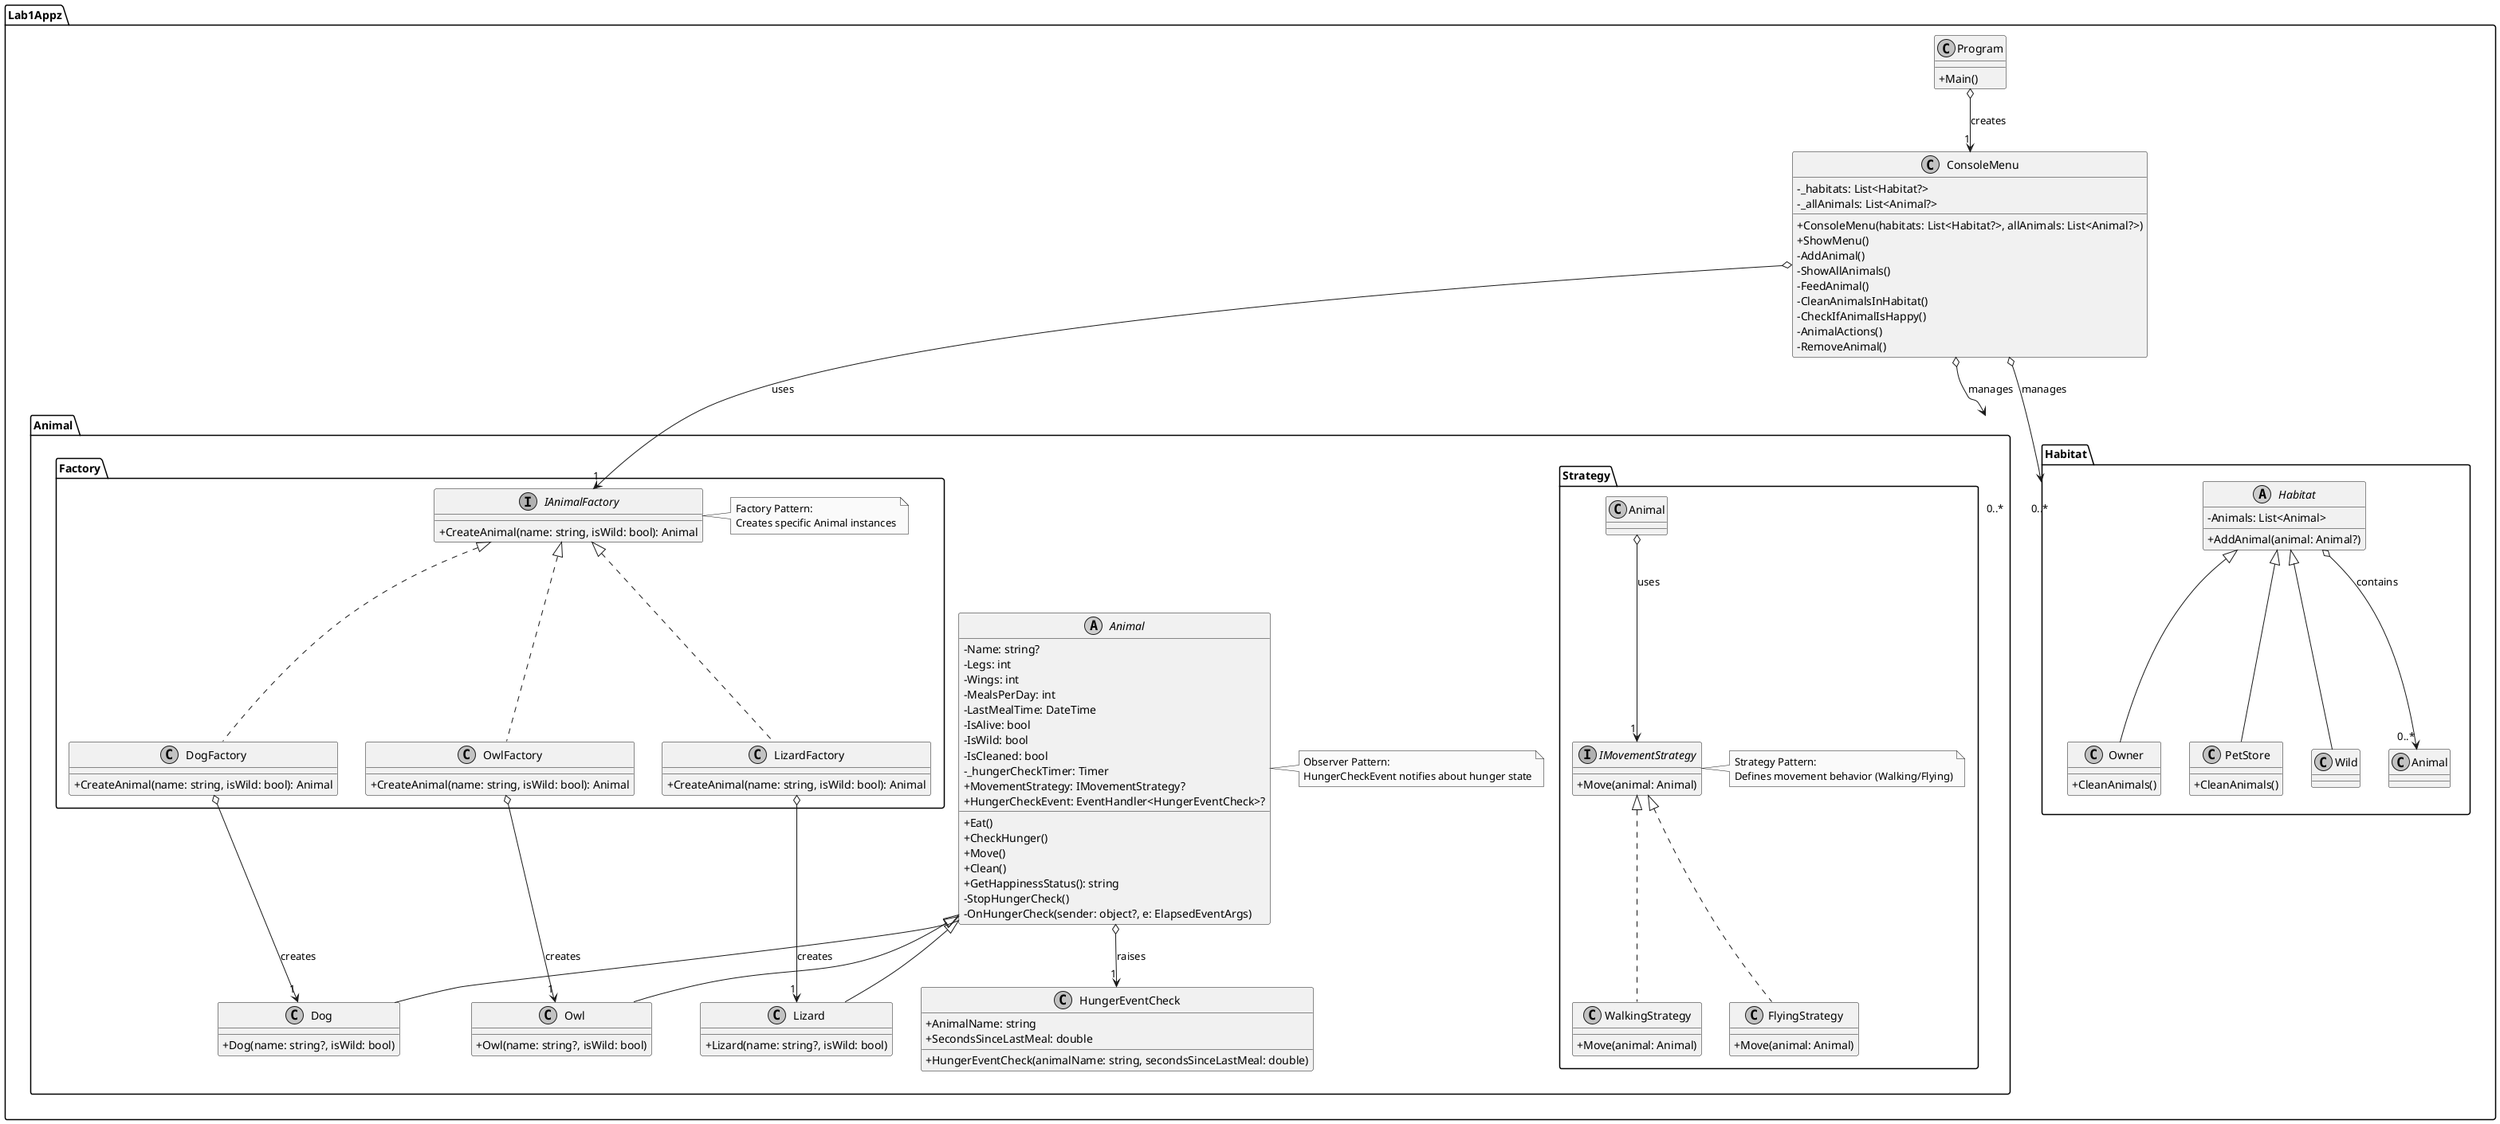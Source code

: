 @startuml

' Налаштування стилю
skinparam classAttributeIconSize 0
skinparam monochrome true

' Простір імен Lab1Appz.Animal
package "Lab1Appz.Animal" {
  abstract class Animal {
    - Name: string?
    - Legs: int
    - Wings: int
    - MealsPerDay: int
    - LastMealTime: DateTime
    - IsAlive: bool
    - IsWild: bool
    - IsCleaned: bool
    - _hungerCheckTimer: Timer
    + MovementStrategy: IMovementStrategy?
    + HungerCheckEvent: EventHandler<HungerEventCheck>?
    + Eat()
    + CheckHunger()
    + Move()
    + Clean()
    + GetHappinessStatus(): string
    - StopHungerCheck()
    - OnHungerCheck(sender: object?, e: ElapsedEventArgs)
  }

  class Dog {
    + Dog(name: string?, isWild: bool)
  }

  class Lizard {
    + Lizard(name: string?, isWild: bool)
  }

  class Owl {
    + Owl(name: string?, isWild: bool)
  }

  ' Успадкування
  Animal <|-- Dog
  Animal <|-- Lizard
  Animal <|-- Owl

  ' Події (Observer)
  class HungerEventCheck {
    + AnimalName: string
    + SecondsSinceLastMeal: double
    + HungerEventCheck(animalName: string, secondsSinceLastMeal: double)
  }
  Animal o--> "1" HungerEventCheck : raises
  note right of Animal
    Observer Pattern: 
    HungerCheckEvent notifies about hunger state
  end note
}

' Простір імен Lab1Appz.Animal.Strategy
package "Lab1Appz.Animal.Strategy" {
  interface IMovementStrategy {
    + Move(animal: Animal)
  }

  class WalkingStrategy {
    + Move(animal: Animal)
  }

  class FlyingStrategy {
    + Move(animal: Animal)
  }

  ' Реалізація інтерфейсу (Strategy)
  IMovementStrategy <|.. WalkingStrategy
  IMovementStrategy <|.. FlyingStrategy
  Animal o--> "1" IMovementStrategy : uses
  note right of IMovementStrategy
    Strategy Pattern: 
    Defines movement behavior (Walking/Flying)
  end note
}

' Простір імен Lab1Appz.Animal.Factory
package "Lab1Appz.Animal.Factory" {
  interface IAnimalFactory {
    + CreateAnimal(name: string, isWild: bool): Animal
  }

  class DogFactory {
    + CreateAnimal(name: string, isWild: bool): Animal
  }

  class LizardFactory {
    + CreateAnimal(name: string, isWild: bool): Animal
  }

  class OwlFactory {
    + CreateAnimal(name: string, isWild: bool): Animal
  }

  ' Реалізація інтерфейсу (Factory)
  IAnimalFactory <|.. DogFactory
  IAnimalFactory <|.. LizardFactory
  IAnimalFactory <|.. OwlFactory

  ' Асоціація
  DogFactory o--> "1" Dog : creates
  LizardFactory o--> "1" Lizard : creates
  OwlFactory o--> "1" Owl : creates
  note right of IAnimalFactory
    Factory Pattern: 
    Creates specific Animal instances
  end note
}

' Простір імен Lab1Appz.Habitat
package "Lab1Appz.Habitat" {
  abstract class Habitat {
    - Animals: List<Animal>
    + AddAnimal(animal: Animal?)
  }

  class Owner {
    + CleanAnimals()
  }

  class PetStore {
    + CleanAnimals()
  }

  class Wild {
  }

  ' Успадкування
  Habitat <|-- Owner
  Habitat <|-- PetStore
  Habitat <|-- Wild

  ' Асоціація
  Habitat o--> "0..*" Animal : contains
}

' Простір імен Lab1Appz
package "Lab1Appz" {
  class ConsoleMenu {
    - _habitats: List<Habitat?>
    - _allAnimals: List<Animal?>
    + ConsoleMenu(habitats: List<Habitat?>, allAnimals: List<Animal?>)
    + ShowMenu()
    - AddAnimal()
    - ShowAllAnimals()
    - FeedAnimal()
    - CleanAnimalsInHabitat()
    - CheckIfAnimalIsHappy()
    - AnimalActions()
    - RemoveAnimal()
  }

  class Program {
    + Main()
  }

  ' Залежності
  ConsoleMenu o--> "0..*" Habitat : manages
  ConsoleMenu o--> "0..*" Animal : manages
  ConsoleMenu o--> "1" IAnimalFactory : uses
  Program o--> "1" ConsoleMenu : creates
}

@enduml